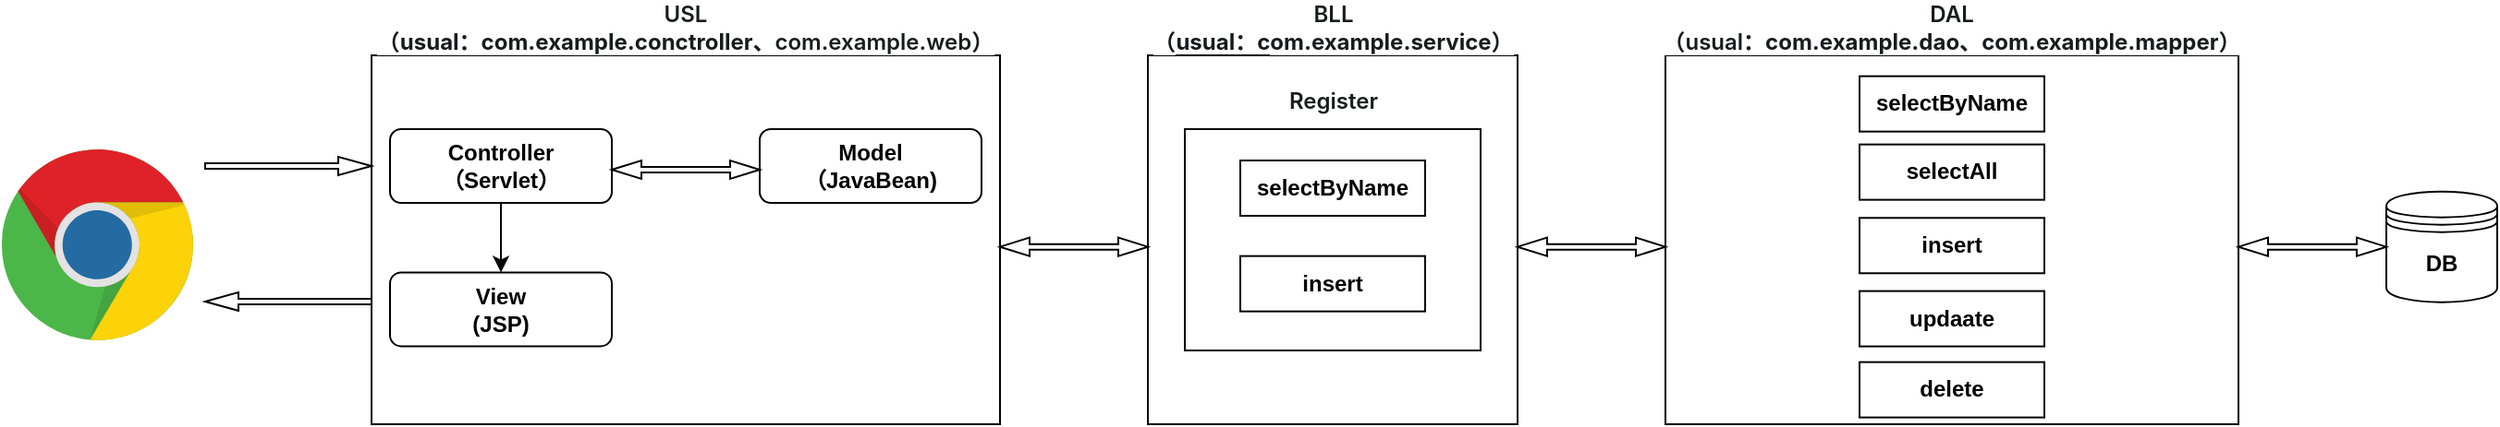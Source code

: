 <mxfile version="24.0.1" type="github">
  <diagram name="第 1 页" id="4eZwcoVRdHxJ3p6cPEqg">
    <mxGraphModel dx="1823" dy="801" grid="1" gridSize="10" guides="1" tooltips="1" connect="1" arrows="1" fold="1" page="1" pageScale="1" pageWidth="827" pageHeight="1169" math="0" shadow="0">
      <root>
        <mxCell id="0" />
        <mxCell id="1" parent="0" />
        <mxCell id="PVjixXyb8baO-VHfWBLg-1" value="" style="verticalLabelPosition=bottom;verticalAlign=top;html=1;shape=mxgraph.basic.rect;fillColor2=none;strokeWidth=1;size=20;indent=5;" vertex="1" parent="1">
          <mxGeometry x="730" y="200" width="200" height="200" as="geometry" />
        </mxCell>
        <mxCell id="PVjixXyb8baO-VHfWBLg-2" value="" style="verticalLabelPosition=bottom;verticalAlign=top;html=1;shape=mxgraph.basic.rect;fillColor2=none;strokeWidth=1;size=20;indent=5;" vertex="1" parent="1">
          <mxGeometry x="1010" y="200" width="310" height="200" as="geometry" />
        </mxCell>
        <mxCell id="PVjixXyb8baO-VHfWBLg-3" value="" style="verticalLabelPosition=bottom;verticalAlign=top;html=1;shape=mxgraph.basic.rect;fillColor2=none;strokeWidth=1;size=20;indent=5;" vertex="1" parent="1">
          <mxGeometry x="310" y="200" width="340" height="200" as="geometry" />
        </mxCell>
        <mxCell id="PVjixXyb8baO-VHfWBLg-4" value="&lt;span style=&quot;box-sizing: inherit; font-weight: bolder; font-family: Verdana, sans-serif; text-align: left; background-color: rgb(255, 255, 255);&quot;&gt;View&lt;/span&gt;&lt;div&gt;&lt;span style=&quot;box-sizing: inherit; font-weight: bolder; font-family: Verdana, sans-serif; text-align: left; background-color: rgb(255, 255, 255);&quot;&gt;(JSP)&lt;/span&gt;&lt;/div&gt;" style="rounded=1;whiteSpace=wrap;html=1;" vertex="1" parent="1">
          <mxGeometry x="320" y="317.7" width="120" height="40" as="geometry" />
        </mxCell>
        <mxCell id="PVjixXyb8baO-VHfWBLg-5" style="edgeStyle=orthogonalEdgeStyle;rounded=0;orthogonalLoop=1;jettySize=auto;html=1;exitX=0.5;exitY=1;exitDx=0;exitDy=0;entryX=0.5;entryY=0;entryDx=0;entryDy=0;" edge="1" parent="1" source="PVjixXyb8baO-VHfWBLg-6" target="PVjixXyb8baO-VHfWBLg-4">
          <mxGeometry relative="1" as="geometry" />
        </mxCell>
        <mxCell id="PVjixXyb8baO-VHfWBLg-6" value="&lt;span style=&quot;box-sizing: inherit; font-weight: bolder; font-family: Verdana, sans-serif; text-align: left; background-color: rgb(255, 255, 255);&quot;&gt;Controller&lt;br&gt;（Servlet）&lt;/span&gt;" style="rounded=1;whiteSpace=wrap;html=1;" vertex="1" parent="1">
          <mxGeometry x="320" y="240" width="120" height="40" as="geometry" />
        </mxCell>
        <mxCell id="PVjixXyb8baO-VHfWBLg-7" value="&lt;span style=&quot;box-sizing: inherit; font-weight: bolder; font-family: Verdana, sans-serif; text-align: left; background-color: rgb(255, 255, 255);&quot;&gt;Model&lt;/span&gt;&lt;div&gt;&lt;span style=&quot;box-sizing: inherit; font-weight: bolder; font-family: Verdana, sans-serif; text-align: left; background-color: rgb(255, 255, 255);&quot;&gt;（JavaBean)&lt;/span&gt;&lt;/div&gt;" style="rounded=1;whiteSpace=wrap;html=1;" vertex="1" parent="1">
          <mxGeometry x="520" y="240" width="120" height="40" as="geometry" />
        </mxCell>
        <mxCell id="PVjixXyb8baO-VHfWBLg-8" value="" style="dashed=0;outlineConnect=0;html=1;align=center;labelPosition=center;verticalLabelPosition=bottom;verticalAlign=top;shape=mxgraph.weblogos.chrome" vertex="1" parent="1">
          <mxGeometry x="110" y="251" width="104.8" height="105.64" as="geometry" />
        </mxCell>
        <mxCell id="PVjixXyb8baO-VHfWBLg-9" value="" style="shape=doubleArrow;whiteSpace=wrap;html=1;" vertex="1" parent="1">
          <mxGeometry x="440" y="257" width="80" height="10" as="geometry" />
        </mxCell>
        <mxCell id="PVjixXyb8baO-VHfWBLg-10" value="" style="shape=singleArrow;direction=west;whiteSpace=wrap;html=1;" vertex="1" parent="1">
          <mxGeometry x="220" y="328.48" width="90" height="10" as="geometry" />
        </mxCell>
        <mxCell id="PVjixXyb8baO-VHfWBLg-11" value="" style="shape=singleArrow;whiteSpace=wrap;html=1;" vertex="1" parent="1">
          <mxGeometry x="220" y="255" width="90" height="10" as="geometry" />
        </mxCell>
        <mxCell id="PVjixXyb8baO-VHfWBLg-12" value="" style="shape=doubleArrow;whiteSpace=wrap;html=1;" vertex="1" parent="1">
          <mxGeometry x="650" y="298.82" width="80" height="10" as="geometry" />
        </mxCell>
        <mxCell id="PVjixXyb8baO-VHfWBLg-13" value="" style="shape=doubleArrow;whiteSpace=wrap;html=1;" vertex="1" parent="1">
          <mxGeometry x="930" y="298.82" width="80" height="10" as="geometry" />
        </mxCell>
        <mxCell id="PVjixXyb8baO-VHfWBLg-14" value="&lt;span style=&quot;font-synthesis: style; font-weight: 600; color: rgb(25, 27, 31); font-family: -apple-system, BlinkMacSystemFont, &amp;quot;Helvetica Neue&amp;quot;, &amp;quot;PingFang SC&amp;quot;, &amp;quot;Microsoft YaHei&amp;quot;, &amp;quot;Source Han Sans SC&amp;quot;, &amp;quot;Noto Sans CJK SC&amp;quot;, &amp;quot;WenQuanYi Micro Hei&amp;quot;, sans-serif; text-align: start; text-wrap: wrap; background-color: rgb(255, 255, 255);&quot;&gt;&lt;font style=&quot;font-size: 12px;&quot;&gt;Register&lt;/font&gt;&lt;/span&gt;" style="text;html=1;align=center;verticalAlign=middle;resizable=0;points=[];autosize=1;strokeColor=none;fillColor=none;" vertex="1" parent="1">
          <mxGeometry x="795" y="210" width="70" height="30" as="geometry" />
        </mxCell>
        <mxCell id="PVjixXyb8baO-VHfWBLg-15" value="" style="rounded=0;whiteSpace=wrap;html=1;" vertex="1" parent="1">
          <mxGeometry x="750" y="240" width="160" height="120" as="geometry" />
        </mxCell>
        <mxCell id="PVjixXyb8baO-VHfWBLg-16" value="selectByName" style="whiteSpace=wrap;html=1;fontStyle=1" vertex="1" parent="1">
          <mxGeometry x="780" y="257" width="100" height="30" as="geometry" />
        </mxCell>
        <mxCell id="PVjixXyb8baO-VHfWBLg-17" value="insert" style="whiteSpace=wrap;html=1;fontStyle=1" vertex="1" parent="1">
          <mxGeometry x="780" y="308.82" width="100" height="30" as="geometry" />
        </mxCell>
        <mxCell id="PVjixXyb8baO-VHfWBLg-18" value="selectByName" style="whiteSpace=wrap;html=1;fontStyle=1" vertex="1" parent="1">
          <mxGeometry x="1115" y="211.32" width="100" height="30" as="geometry" />
        </mxCell>
        <mxCell id="PVjixXyb8baO-VHfWBLg-19" value="selectAll" style="whiteSpace=wrap;html=1;fontStyle=1" vertex="1" parent="1">
          <mxGeometry x="1115" y="248.32" width="100" height="30" as="geometry" />
        </mxCell>
        <mxCell id="PVjixXyb8baO-VHfWBLg-20" value="insert" style="whiteSpace=wrap;html=1;fontStyle=1" vertex="1" parent="1">
          <mxGeometry x="1115" y="288.14" width="100" height="30" as="geometry" />
        </mxCell>
        <mxCell id="PVjixXyb8baO-VHfWBLg-21" value="updaate" style="whiteSpace=wrap;html=1;fontStyle=1" vertex="1" parent="1">
          <mxGeometry x="1115" y="327.8" width="100" height="30" as="geometry" />
        </mxCell>
        <mxCell id="PVjixXyb8baO-VHfWBLg-22" value="delete" style="whiteSpace=wrap;html=1;fontStyle=1" vertex="1" parent="1">
          <mxGeometry x="1115" y="366.32" width="100" height="30" as="geometry" />
        </mxCell>
        <mxCell id="PVjixXyb8baO-VHfWBLg-23" value="&lt;b&gt;DB&lt;/b&gt;" style="shape=datastore;whiteSpace=wrap;html=1;" vertex="1" parent="1">
          <mxGeometry x="1400" y="273.82" width="60" height="60" as="geometry" />
        </mxCell>
        <mxCell id="PVjixXyb8baO-VHfWBLg-24" value="" style="shape=doubleArrow;whiteSpace=wrap;html=1;" vertex="1" parent="1">
          <mxGeometry x="1320" y="298.82" width="80" height="10" as="geometry" />
        </mxCell>
        <mxCell id="PVjixXyb8baO-VHfWBLg-25" value="&lt;span style=&quot;color: rgb(25, 27, 31); font-family: -apple-system, BlinkMacSystemFont, &amp;quot;Helvetica Neue&amp;quot;, &amp;quot;PingFang SC&amp;quot;, &amp;quot;Microsoft YaHei&amp;quot;, &amp;quot;Source Han Sans SC&amp;quot;, &amp;quot;Noto Sans CJK SC&amp;quot;, &amp;quot;WenQuanYi Micro Hei&amp;quot;, sans-serif; font-weight: 600; text-align: start; background-color: rgb(255, 255, 255);&quot;&gt;USL&lt;/span&gt;&lt;div&gt;&lt;span style=&quot;text-align: start; background-color: rgb(255, 255, 255);&quot;&gt;&lt;font face=&quot;-apple-system, BlinkMacSystemFont, Helvetica Neue, PingFang SC, Microsoft YaHei, Source Han Sans SC, Noto Sans CJK SC, WenQuanYi Micro Hei, sans-serif&quot; color=&quot;#191b1f&quot;&gt;&lt;b&gt;（usual：com.example.conctroller、&lt;/b&gt;&lt;/font&gt;&lt;/span&gt;&lt;span style=&quot;background-color: rgb(255, 255, 255); color: rgb(25, 27, 31); font-family: -apple-system, BlinkMacSystemFont, &amp;quot;Helvetica Neue&amp;quot;, &amp;quot;PingFang SC&amp;quot;, &amp;quot;Microsoft YaHei&amp;quot;, &amp;quot;Source Han Sans SC&amp;quot;, &amp;quot;Noto Sans CJK SC&amp;quot;, &amp;quot;WenQuanYi Micro Hei&amp;quot;, sans-serif; font-weight: 600; text-align: start;&quot;&gt;com.example.web&lt;/span&gt;&lt;span style=&quot;color: rgb(25, 27, 31); font-family: -apple-system, BlinkMacSystemFont, &amp;quot;Helvetica Neue&amp;quot;, &amp;quot;PingFang SC&amp;quot;, &amp;quot;Microsoft YaHei&amp;quot;, &amp;quot;Source Han Sans SC&amp;quot;, &amp;quot;Noto Sans CJK SC&amp;quot;, &amp;quot;WenQuanYi Micro Hei&amp;quot;, sans-serif; font-weight: 600; text-align: start; background-color: rgb(255, 255, 255);&quot;&gt;）&lt;/span&gt;&lt;/div&gt;" style="text;strokeColor=none;align=center;fillColor=none;html=1;verticalAlign=middle;whiteSpace=wrap;rounded=0;" vertex="1" parent="1">
          <mxGeometry x="295" y="170" width="370" height="30" as="geometry" />
        </mxCell>
        <mxCell id="PVjixXyb8baO-VHfWBLg-26" value="&lt;span style=&quot;color: rgb(25, 27, 31); font-family: -apple-system, BlinkMacSystemFont, &amp;quot;Helvetica Neue&amp;quot;, &amp;quot;PingFang SC&amp;quot;, &amp;quot;Microsoft YaHei&amp;quot;, &amp;quot;Source Han Sans SC&amp;quot;, &amp;quot;Noto Sans CJK SC&amp;quot;, &amp;quot;WenQuanYi Micro Hei&amp;quot;, sans-serif; font-weight: 600; text-align: start; background-color: rgb(255, 255, 255);&quot;&gt;BLL&lt;/span&gt;&lt;div&gt;&lt;span style=&quot;color: rgb(25, 27, 31); font-family: -apple-system, BlinkMacSystemFont, &amp;quot;Helvetica Neue&amp;quot;, &amp;quot;PingFang SC&amp;quot;, &amp;quot;Microsoft YaHei&amp;quot;, &amp;quot;Source Han Sans SC&amp;quot;, &amp;quot;Noto Sans CJK SC&amp;quot;, &amp;quot;WenQuanYi Micro Hei&amp;quot;, sans-serif; font-weight: 600; text-align: start; background-color: rgb(255, 255, 255);&quot;&gt;（&lt;/span&gt;&lt;span style=&quot;background-color: initial;&quot;&gt;&lt;font face=&quot;-apple-system, BlinkMacSystemFont, Helvetica Neue, PingFang SC, Microsoft YaHei, Source Han Sans SC, Noto Sans CJK SC, WenQuanYi Micro Hei, sans-serif&quot; color=&quot;#191b1f&quot;&gt;&lt;b&gt;usual：c&lt;/b&gt;&lt;/font&gt;&lt;/span&gt;&lt;b style=&quot;border-color: var(--border-color); color: rgb(25, 27, 31); font-family: -apple-system, BlinkMacSystemFont, &amp;quot;Helvetica Neue&amp;quot;, &amp;quot;PingFang SC&amp;quot;, &amp;quot;Microsoft YaHei&amp;quot;, &amp;quot;Source Han Sans SC&amp;quot;, &amp;quot;Noto Sans CJK SC&amp;quot;, &amp;quot;WenQuanYi Micro Hei&amp;quot;, sans-serif; text-align: start; background-color: rgb(255, 255, 255);&quot;&gt;om.example.service&lt;/b&gt;&lt;span style=&quot;background-color: rgb(255, 255, 255); color: rgb(25, 27, 31); font-family: -apple-system, BlinkMacSystemFont, &amp;quot;Helvetica Neue&amp;quot;, &amp;quot;PingFang SC&amp;quot;, &amp;quot;Microsoft YaHei&amp;quot;, &amp;quot;Source Han Sans SC&amp;quot;, &amp;quot;Noto Sans CJK SC&amp;quot;, &amp;quot;WenQuanYi Micro Hei&amp;quot;, sans-serif; font-weight: 600; text-align: start;&quot;&gt;）&lt;/span&gt;&lt;/div&gt;" style="text;strokeColor=none;align=center;fillColor=none;html=1;verticalAlign=middle;whiteSpace=wrap;rounded=0;" vertex="1" parent="1">
          <mxGeometry x="682.5" y="170" width="295" height="30" as="geometry" />
        </mxCell>
        <mxCell id="PVjixXyb8baO-VHfWBLg-27" value="&lt;span style=&quot;color: rgb(25, 27, 31); font-family: -apple-system, BlinkMacSystemFont, &amp;quot;Helvetica Neue&amp;quot;, &amp;quot;PingFang SC&amp;quot;, &amp;quot;Microsoft YaHei&amp;quot;, &amp;quot;Source Han Sans SC&amp;quot;, &amp;quot;Noto Sans CJK SC&amp;quot;, &amp;quot;WenQuanYi Micro Hei&amp;quot;, sans-serif; font-weight: 600; text-align: start; background-color: rgb(255, 255, 255);&quot;&gt;DAL&lt;/span&gt;&lt;div&gt;&lt;span style=&quot;color: rgb(25, 27, 31); font-family: -apple-system, BlinkMacSystemFont, &amp;quot;Helvetica Neue&amp;quot;, &amp;quot;PingFang SC&amp;quot;, &amp;quot;Microsoft YaHei&amp;quot;, &amp;quot;Source Han Sans SC&amp;quot;, &amp;quot;Noto Sans CJK SC&amp;quot;, &amp;quot;WenQuanYi Micro Hei&amp;quot;, sans-serif; font-weight: 600; text-align: start; background-color: rgb(255, 255, 255);&quot;&gt;（usual：&lt;/span&gt;&lt;b style=&quot;border-color: var(--border-color); color: rgb(25, 27, 31); font-family: -apple-system, BlinkMacSystemFont, &amp;quot;Helvetica Neue&amp;quot;, &amp;quot;PingFang SC&amp;quot;, &amp;quot;Microsoft YaHei&amp;quot;, &amp;quot;Source Han Sans SC&amp;quot;, &amp;quot;Noto Sans CJK SC&amp;quot;, &amp;quot;WenQuanYi Micro Hei&amp;quot;, sans-serif; text-align: start; background-color: rgb(255, 255, 255);&quot;&gt;com.example.dao、&lt;/b&gt;&lt;b style=&quot;border-color: var(--border-color); color: rgb(25, 27, 31); font-family: -apple-system, BlinkMacSystemFont, &amp;quot;Helvetica Neue&amp;quot;, &amp;quot;PingFang SC&amp;quot;, &amp;quot;Microsoft YaHei&amp;quot;, &amp;quot;Source Han Sans SC&amp;quot;, &amp;quot;Noto Sans CJK SC&amp;quot;, &amp;quot;WenQuanYi Micro Hei&amp;quot;, sans-serif; text-align: start; background-color: rgb(255, 255, 255);&quot;&gt;com.example.mapper&lt;/b&gt;&lt;span style=&quot;color: rgb(25, 27, 31); font-family: -apple-system, BlinkMacSystemFont, &amp;quot;Helvetica Neue&amp;quot;, &amp;quot;PingFang SC&amp;quot;, &amp;quot;Microsoft YaHei&amp;quot;, &amp;quot;Source Han Sans SC&amp;quot;, &amp;quot;Noto Sans CJK SC&amp;quot;, &amp;quot;WenQuanYi Micro Hei&amp;quot;, sans-serif; font-weight: 600; text-align: start; background-color: rgb(255, 255, 255);&quot;&gt;）&lt;/span&gt;&lt;/div&gt;" style="text;strokeColor=none;align=center;fillColor=none;html=1;verticalAlign=middle;whiteSpace=wrap;rounded=0;" vertex="1" parent="1">
          <mxGeometry x="960" y="170" width="410" height="30" as="geometry" />
        </mxCell>
      </root>
    </mxGraphModel>
  </diagram>
</mxfile>
